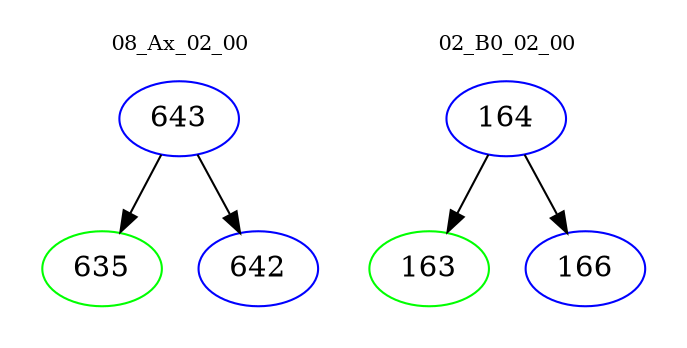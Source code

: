 digraph{
subgraph cluster_0 {
color = white
label = "08_Ax_02_00";
fontsize=10;
T0_643 [label="643", color="blue"]
T0_643 -> T0_635 [color="black"]
T0_635 [label="635", color="green"]
T0_643 -> T0_642 [color="black"]
T0_642 [label="642", color="blue"]
}
subgraph cluster_1 {
color = white
label = "02_B0_02_00";
fontsize=10;
T1_164 [label="164", color="blue"]
T1_164 -> T1_163 [color="black"]
T1_163 [label="163", color="green"]
T1_164 -> T1_166 [color="black"]
T1_166 [label="166", color="blue"]
}
}
